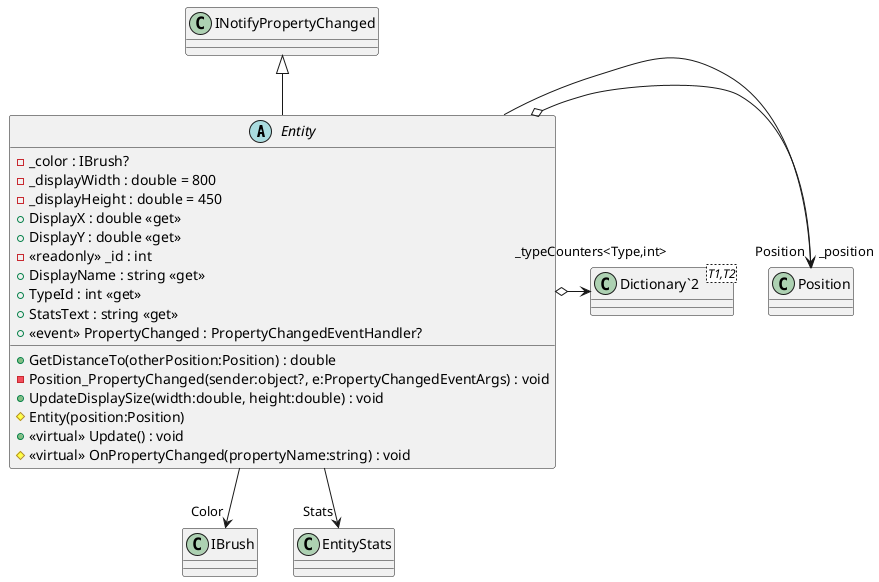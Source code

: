 @startuml
abstract class Entity {
    - _color : IBrush?
    + GetDistanceTo(otherPosition:Position) : double
    - Position_PropertyChanged(sender:object?, e:PropertyChangedEventArgs) : void
    - _displayWidth : double = 800
    - _displayHeight : double = 450
    + DisplayX : double <<get>>
    + DisplayY : double <<get>>
    + UpdateDisplaySize(width:double, height:double) : void
    - <<readonly>> _id : int
    + DisplayName : string <<get>>
    + TypeId : int <<get>>
    + StatsText : string <<get>>
    # Entity(position:Position)
    + <<virtual>> Update() : void
    # <<virtual>> OnPropertyChanged(propertyName:string) : void
    +  <<event>> PropertyChanged : PropertyChangedEventHandler? 
}
class "Dictionary`2"<T1,T2> {
}
INotifyPropertyChanged <|-- Entity
Entity o-> "_position" Position
Entity --> "Position" Position
Entity --> "Color" IBrush
Entity o-> "_typeCounters<Type,int>" "Dictionary`2"
Entity --> "Stats" EntityStats
@enduml
